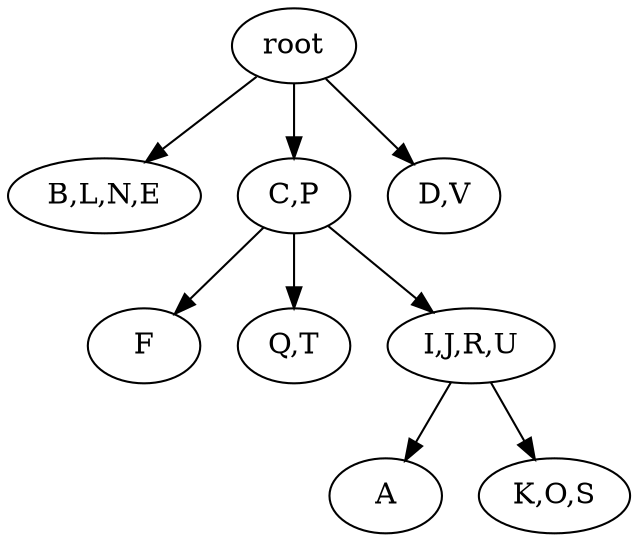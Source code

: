strict digraph G {
	graph [name=G];
	0	 [label=root];
	3	 [label="B,L,N,E"];
	0 -> 3;
	1	 [label="C,P"];
	0 -> 1;
	2	 [label="D,V"];
	0 -> 2;
	8	 [label=A];
	7	 [label=F];
	1 -> 7;
	6	 [label="Q,T"];
	1 -> 6;
	5	 [label="I,J,R,U"];
	1 -> 5;
	4	 [label="K,O,S"];
	5 -> 8;
	5 -> 4;
}

